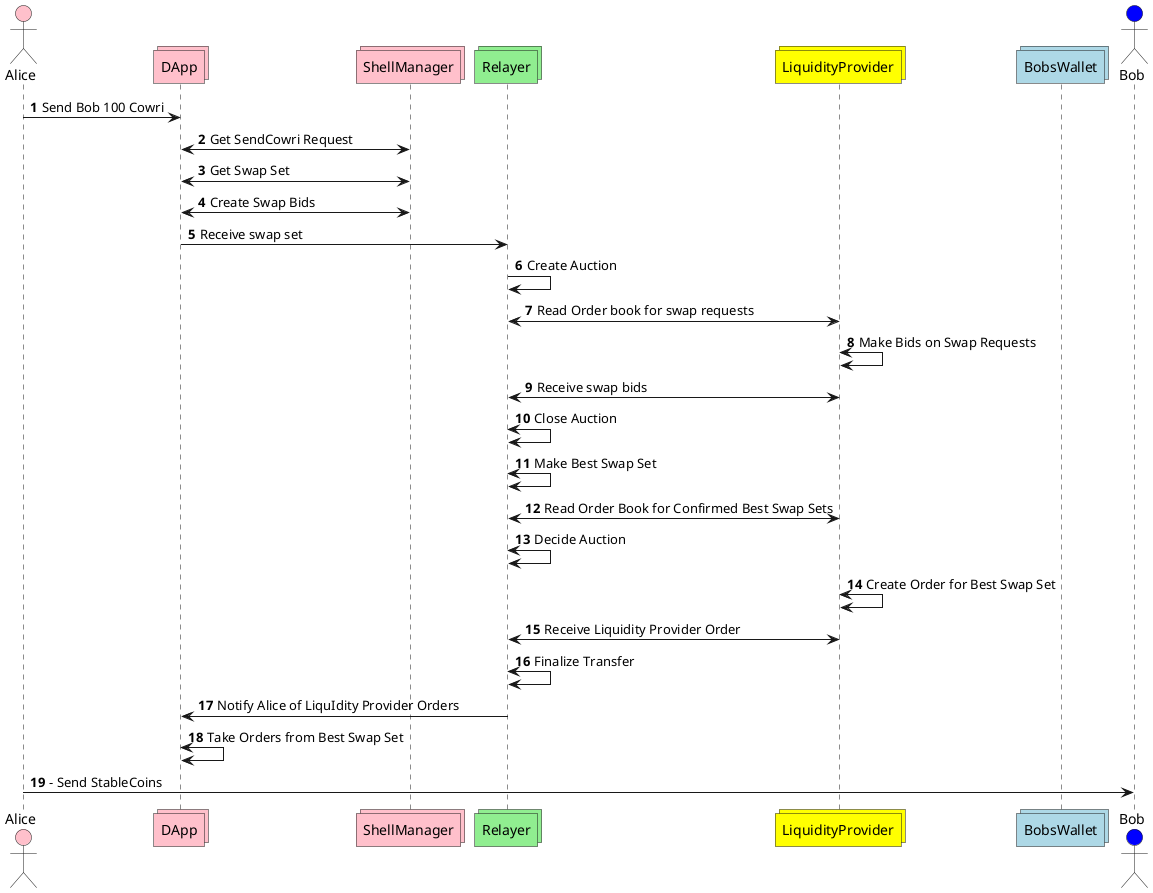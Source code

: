 @startuml
actor Alice #Pink
collections DApp #Pink
collections ShellManager #Pink
collections Relayer #LightGreen
collections LiquidityProvider #Yellow
collections BobsWallet #LightBlue
actor Bob #Blue

autonumber
Alice -> DApp: Send Bob 100 Cowri
DApp <-> ShellManager: Get SendCowri Request
DApp <-> ShellManager: Get Swap Set
DApp <-> ShellManager: Create Swap Bids
DApp -> Relayer: Receive swap set
Relayer -> Relayer: Create Auction
Relayer <-> LiquidityProvider: Read Order book for swap requests
LiquidityProvider <-> LiquidityProvider: Make Bids on Swap Requests
LiquidityProvider <-> Relayer: Receive swap bids
Relayer <-> Relayer : Close Auction
Relayer <-> Relayer: Make Best Swap Set
Relayer <-> LiquidityProvider: Read Order Book for Confirmed Best Swap Sets
Relayer <-> Relayer : Decide Auction
LiquidityProvider <-> LiquidityProvider: Create Order for Best Swap Set
LiquidityProvider <-> Relayer: Receive Liquidity Provider Order
Relayer <-> Relayer : Finalize Transfer
Relayer -> DApp : Notify Alice of LiquIdity Provider Orders
DApp <-> DApp: Take Orders from Best Swap Set
Alice -> Bob: - Send StableCoins

@enduml